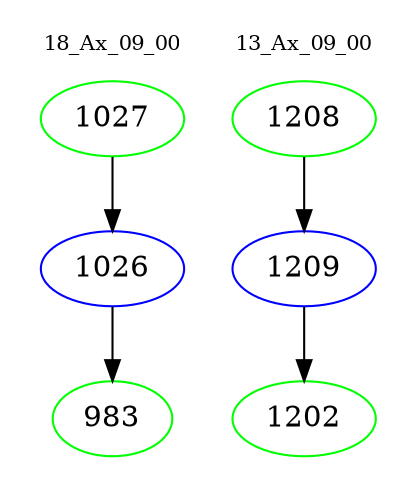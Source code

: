 digraph{
subgraph cluster_0 {
color = white
label = "18_Ax_09_00";
fontsize=10;
T0_1027 [label="1027", color="green"]
T0_1027 -> T0_1026 [color="black"]
T0_1026 [label="1026", color="blue"]
T0_1026 -> T0_983 [color="black"]
T0_983 [label="983", color="green"]
}
subgraph cluster_1 {
color = white
label = "13_Ax_09_00";
fontsize=10;
T1_1208 [label="1208", color="green"]
T1_1208 -> T1_1209 [color="black"]
T1_1209 [label="1209", color="blue"]
T1_1209 -> T1_1202 [color="black"]
T1_1202 [label="1202", color="green"]
}
}

